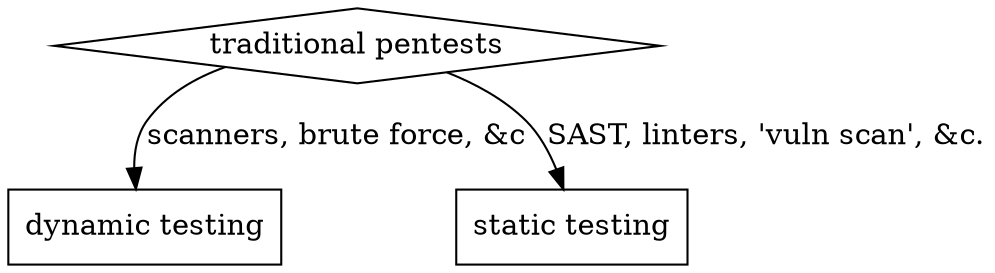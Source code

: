 digraph G {
    a[label="traditional pentests",shape=diamond]
    b[label="dynamic testing",shape=box]
    c[label="static testing", shape=box]
    a->b[label="scanners, brute force, &c"]
    a->c[label="SAST, linters, 'vuln scan', &c."]
}

